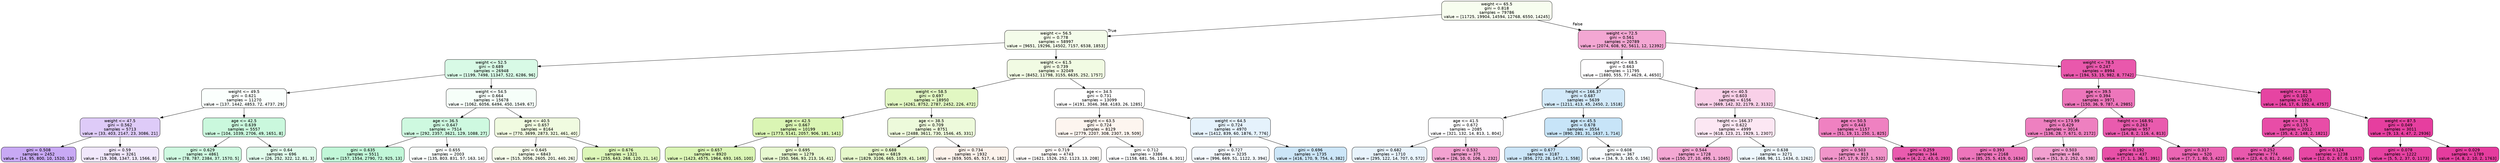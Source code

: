 digraph Tree {
node [shape=box, style="filled, rounded", color="black", fontname=helvetica] ;
edge [fontname=helvetica] ;
0 [label="weight <= 65.5\ngini = 0.818\nsamples = 79786\nvalue = [11725, 19904, 14594, 12768, 6550, 14245]", fillcolor="#f7fdef"] ;
1 [label="weight <= 56.5\ngini = 0.778\nsamples = 58997\nvalue = [9651, 19296, 14502, 7157, 6538, 1853]", fillcolor="#f4fcea"] ;
0 -> 1 [labeldistance=2.5, labelangle=45, headlabel="True"] ;
2 [label="weight <= 52.5\ngini = 0.689\nsamples = 26948\nvalue = [1199, 7498, 11347, 522, 6286, 96]", fillcolor="#d8fae6"] ;
1 -> 2 ;
3 [label="weight <= 49.5\ngini = 0.621\nsamples = 11270\nvalue = [137, 1442, 4853, 72, 4737, 29]", fillcolor="#fbfffd"] ;
2 -> 3 ;
4 [label="weight <= 47.5\ngini = 0.562\nsamples = 5713\nvalue = [33, 403, 2147, 23, 3086, 21]", fillcolor="#decbf8"] ;
3 -> 4 ;
5 [label="gini = 0.508\nsamples = 2452\nvalue = [14, 95, 800, 10, 1520, 13]", fillcolor="#c8a9f4"] ;
4 -> 5 ;
6 [label="gini = 0.59\nsamples = 3261\nvalue = [19, 308, 1347, 13, 1566, 8]", fillcolor="#f1e8fc"] ;
4 -> 6 ;
7 [label="age <= 42.5\ngini = 0.639\nsamples = 5557\nvalue = [104, 1039, 2706, 49, 1651, 8]", fillcolor="#caf8dd"] ;
3 -> 7 ;
8 [label="gini = 0.629\nsamples = 4861\nvalue = [78, 787, 2384, 37, 1570, 5]", fillcolor="#cef9e0"] ;
7 -> 8 ;
9 [label="gini = 0.64\nsamples = 696\nvalue = [26, 252, 322, 12, 81, 3]", fillcolor="#e0fbeb"] ;
7 -> 9 ;
10 [label="weight <= 54.5\ngini = 0.664\nsamples = 15678\nvalue = [1062, 6056, 6494, 450, 1549, 67]", fillcolor="#f6fef9"] ;
2 -> 10 ;
11 [label="age <= 36.5\ngini = 0.647\nsamples = 7514\nvalue = [292, 2357, 3621, 129, 1088, 27]", fillcolor="#cef9e0"] ;
10 -> 11 ;
12 [label="gini = 0.635\nsamples = 5511\nvalue = [157, 1554, 2790, 72, 925, 13]", fillcolor="#c1f7d8"] ;
11 -> 12 ;
13 [label="gini = 0.655\nsamples = 2003\nvalue = [135, 803, 831, 57, 163, 14]", fillcolor="#fafefc"] ;
11 -> 13 ;
14 [label="age <= 40.5\ngini = 0.657\nsamples = 8164\nvalue = [770, 3699, 2873, 321, 461, 40]", fillcolor="#f0fbe0"] ;
10 -> 14 ;
15 [label="gini = 0.645\nsamples = 6843\nvalue = [515, 3056, 2605, 201, 440, 26]", fillcolor="#f5fcea"] ;
14 -> 15 ;
16 [label="gini = 0.676\nsamples = 1321\nvalue = [255, 643, 268, 120, 21, 14]", fillcolor="#dcf6b8"] ;
14 -> 16 ;
17 [label="weight <= 61.5\ngini = 0.739\nsamples = 32049\nvalue = [8452, 11798, 3155, 6635, 252, 1757]", fillcolor="#f1fbe3"] ;
1 -> 17 ;
18 [label="weight <= 58.5\ngini = 0.697\nsamples = 18950\nvalue = [4261, 8752, 2787, 2452, 226, 472]", fillcolor="#e1f7c2"] ;
17 -> 18 ;
19 [label="age <= 42.5\ngini = 0.667\nsamples = 10199\nvalue = [1773, 5141, 2057, 906, 181, 141]", fillcolor="#daf5b4"] ;
18 -> 19 ;
20 [label="gini = 0.657\nsamples = 8920\nvalue = [1423, 4575, 1964, 693, 165, 100]", fillcolor="#daf5b5"] ;
19 -> 20 ;
21 [label="gini = 0.695\nsamples = 1279\nvalue = [350, 566, 93, 213, 16, 41]", fillcolor="#e8f9d1"] ;
19 -> 21 ;
22 [label="age <= 38.5\ngini = 0.709\nsamples = 8751\nvalue = [2488, 3611, 730, 1546, 45, 331]", fillcolor="#edfadb"] ;
18 -> 22 ;
23 [label="gini = 0.688\nsamples = 6819\nvalue = [1829, 3106, 665, 1029, 41, 149]", fillcolor="#e6f8cc"] ;
22 -> 23 ;
24 [label="gini = 0.734\nsamples = 1932\nvalue = [659, 505, 65, 517, 4, 182]", fillcolor="#fcf2eb"] ;
22 -> 24 ;
25 [label="age <= 34.5\ngini = 0.731\nsamples = 13099\nvalue = [4191, 3046, 368, 4183, 26, 1285]", fillcolor="#ffffff"] ;
17 -> 25 ;
26 [label="weight <= 63.5\ngini = 0.724\nsamples = 8129\nvalue = [2779, 2207, 308, 2307, 19, 509]", fillcolor="#fdf5ef"] ;
25 -> 26 ;
27 [label="gini = 0.719\nsamples = 4743\nvalue = [1621, 1526, 252, 1123, 13, 208]", fillcolor="#fefbf9"] ;
26 -> 27 ;
28 [label="gini = 0.712\nsamples = 3386\nvalue = [1158, 681, 56, 1184, 6, 301]", fillcolor="#fdfeff"] ;
26 -> 28 ;
29 [label="weight <= 64.5\ngini = 0.724\nsamples = 4970\nvalue = [1412, 839, 60, 1876, 7, 776]", fillcolor="#e5f2fc"] ;
25 -> 29 ;
30 [label="gini = 0.727\nsamples = 3235\nvalue = [996, 669, 51, 1122, 3, 394]", fillcolor="#f4f9fe"] ;
29 -> 30 ;
31 [label="gini = 0.696\nsamples = 1735\nvalue = [416, 170, 9, 754, 4, 382]", fillcolor="#cce6f8"] ;
29 -> 31 ;
32 [label="weight <= 72.5\ngini = 0.561\nsamples = 20789\nvalue = [2074, 608, 92, 5611, 12, 12392]", fillcolor="#f3a7d3"] ;
0 -> 32 [labeldistance=2.5, labelangle=-45, headlabel="False"] ;
33 [label="weight <= 68.5\ngini = 0.663\nsamples = 11795\nvalue = [1880, 555, 77, 4629, 4, 4650]", fillcolor="#fffeff"] ;
32 -> 33 ;
34 [label="height <= 166.37\ngini = 0.687\nsamples = 5639\nvalue = [1211, 413, 45, 2450, 2, 1518]", fillcolor="#d2e9f9"] ;
33 -> 34 ;
35 [label="age <= 41.5\ngini = 0.672\nsamples = 2085\nvalue = [321, 132, 14, 813, 1, 804]", fillcolor="#fefeff"] ;
34 -> 35 ;
36 [label="gini = 0.682\nsamples = 1710\nvalue = [295, 122, 14, 707, 0, 572]", fillcolor="#e8f3fc"] ;
35 -> 36 ;
37 [label="gini = 0.532\nsamples = 375\nvalue = [26, 10, 0, 106, 1, 232]", fillcolor="#f3a2d1"] ;
35 -> 37 ;
38 [label="age <= 45.5\ngini = 0.678\nsamples = 3554\nvalue = [890, 281, 31, 1637, 1, 714]", fillcolor="#c7e4f8"] ;
34 -> 38 ;
39 [label="gini = 0.677\nsamples = 3187\nvalue = [856, 272, 28, 1472, 1, 558]", fillcolor="#cbe5f8"] ;
38 -> 39 ;
40 [label="gini = 0.608\nsamples = 367\nvalue = [34, 9, 3, 165, 0, 156]", fillcolor="#f7fbfe"] ;
38 -> 40 ;
41 [label="age <= 40.5\ngini = 0.603\nsamples = 6156\nvalue = [669, 142, 32, 2179, 2, 3132]", fillcolor="#f9d0e8"] ;
33 -> 41 ;
42 [label="height <= 166.37\ngini = 0.622\nsamples = 4999\nvalue = [618, 123, 21, 1929, 1, 2307]", fillcolor="#fce7f3"] ;
41 -> 42 ;
43 [label="gini = 0.544\nsamples = 1728\nvalue = [150, 27, 10, 495, 1, 1045]", fillcolor="#f3a7d3"] ;
42 -> 43 ;
44 [label="gini = 0.638\nsamples = 3271\nvalue = [468, 96, 11, 1434, 0, 1262]", fillcolor="#eef7fd"] ;
42 -> 44 ;
45 [label="age <= 50.5\ngini = 0.443\nsamples = 1157\nvalue = [51, 19, 11, 250, 1, 825]", fillcolor="#ef81c1"] ;
41 -> 45 ;
46 [label="gini = 0.503\nsamples = 813\nvalue = [47, 17, 9, 207, 1, 532]", fillcolor="#f195ca"] ;
45 -> 46 ;
47 [label="gini = 0.259\nsamples = 344\nvalue = [4, 2, 2, 43, 0, 293]", fillcolor="#e95bae"] ;
45 -> 47 ;
48 [label="weight <= 78.5\ngini = 0.247\nsamples = 8994\nvalue = [194, 53, 15, 982, 8, 7742]", fillcolor="#e958ac"] ;
32 -> 48 ;
49 [label="age <= 39.5\ngini = 0.394\nsamples = 3971\nvalue = [150, 36, 9, 787, 4, 2985]", fillcolor="#ed76bb"] ;
48 -> 49 ;
50 [label="height <= 173.99\ngini = 0.429\nsamples = 3014\nvalue = [136, 28, 7, 671, 0, 2172]", fillcolor="#ee80c0"] ;
49 -> 50 ;
51 [label="gini = 0.393\nsamples = 2168\nvalue = [85, 25, 5, 419, 0, 1634]", fillcolor="#ed75bb"] ;
50 -> 51 ;
52 [label="gini = 0.503\nsamples = 846\nvalue = [51, 3, 2, 252, 0, 538]", fillcolor="#f2a0d0"] ;
50 -> 52 ;
53 [label="height <= 168.91\ngini = 0.263\nsamples = 957\nvalue = [14, 8, 2, 116, 4, 813]", fillcolor="#e95bae"] ;
49 -> 53 ;
54 [label="gini = 0.192\nsamples = 437\nvalue = [7, 1, 1, 36, 1, 391]", fillcolor="#e850a8"] ;
53 -> 54 ;
55 [label="gini = 0.317\nsamples = 520\nvalue = [7, 7, 1, 80, 3, 422]", fillcolor="#eb65b3"] ;
53 -> 55 ;
56 [label="weight <= 81.5\ngini = 0.102\nsamples = 5023\nvalue = [44, 17, 6, 195, 4, 4757]", fillcolor="#e644a2"] ;
48 -> 56 ;
57 [label="age <= 31.5\ngini = 0.175\nsamples = 2012\nvalue = [35, 4, 2, 148, 2, 1821]", fillcolor="#e84da7"] ;
56 -> 57 ;
58 [label="gini = 0.252\nsamples = 774\nvalue = [23, 4, 0, 81, 2, 664]", fillcolor="#e958ad"] ;
57 -> 58 ;
59 [label="gini = 0.124\nsamples = 1238\nvalue = [12, 0, 2, 67, 0, 1157]", fillcolor="#e747a4"] ;
57 -> 59 ;
60 [label="weight <= 87.5\ngini = 0.049\nsamples = 3011\nvalue = [9, 13, 4, 47, 2, 2936]", fillcolor="#e63e9f"] ;
56 -> 60 ;
61 [label="gini = 0.078\nsamples = 1222\nvalue = [5, 5, 2, 37, 0, 1173]", fillcolor="#e641a1"] ;
60 -> 61 ;
62 [label="gini = 0.029\nsamples = 1789\nvalue = [4, 8, 2, 10, 2, 1763]", fillcolor="#e53c9e"] ;
60 -> 62 ;
}